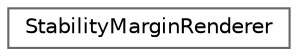 digraph "クラス階層図"
{
 // LATEX_PDF_SIZE
  bgcolor="transparent";
  edge [fontname=Helvetica,fontsize=10,labelfontname=Helvetica,labelfontsize=10];
  node [fontname=Helvetica,fontsize=10,shape=box,height=0.2,width=0.4];
  rankdir="LR";
  Node0 [id="Node000000",label="StabilityMarginRenderer",height=0.2,width=0.4,color="grey40", fillcolor="white", style="filled",URL="$class_stability_margin_renderer.html",tooltip="ロボットの安定性マージンを描画するクラス．   接地点を投影した多角形の内部に，重心が入っているかどうかで安定性を判定する．Stability Margin でググると詳しい説明が出てくる．"];
}
